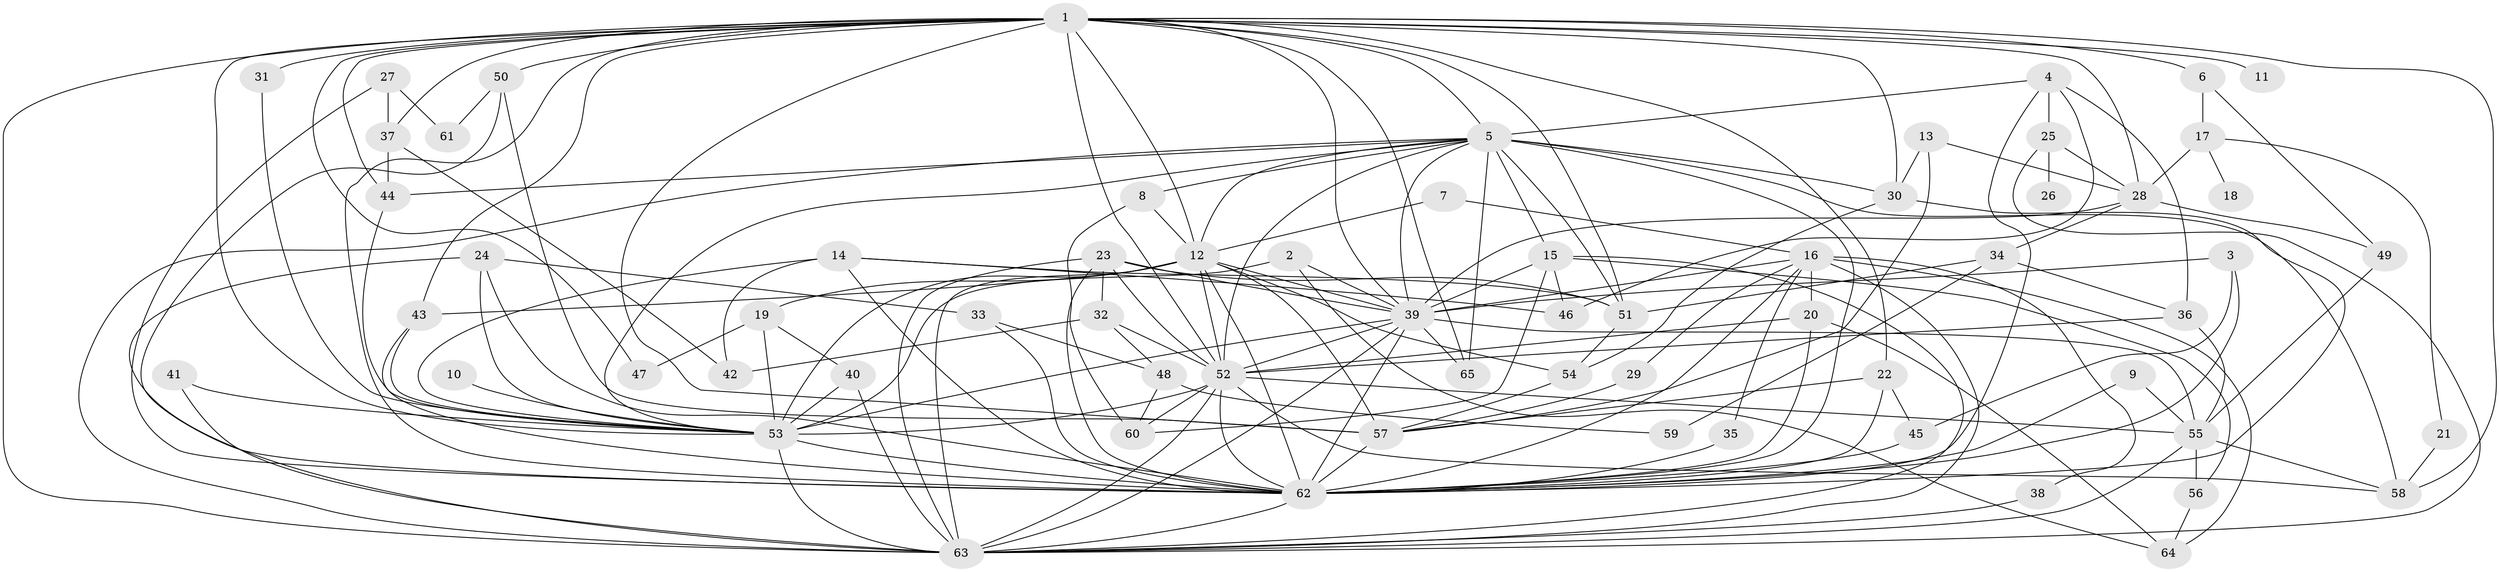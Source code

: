 // original degree distribution, {26: 0.007751937984496124, 21: 0.007751937984496124, 22: 0.023255813953488372, 25: 0.007751937984496124, 20: 0.007751937984496124, 18: 0.007751937984496124, 17: 0.007751937984496124, 14: 0.007751937984496124, 4: 0.14728682170542637, 6: 0.015503875968992248, 3: 0.16279069767441862, 9: 0.015503875968992248, 5: 0.05426356589147287, 10: 0.007751937984496124, 7: 0.007751937984496124, 2: 0.5038759689922481, 8: 0.007751937984496124}
// Generated by graph-tools (version 1.1) at 2025/01/03/09/25 03:01:28]
// undirected, 65 vertices, 171 edges
graph export_dot {
graph [start="1"]
  node [color=gray90,style=filled];
  1;
  2;
  3;
  4;
  5;
  6;
  7;
  8;
  9;
  10;
  11;
  12;
  13;
  14;
  15;
  16;
  17;
  18;
  19;
  20;
  21;
  22;
  23;
  24;
  25;
  26;
  27;
  28;
  29;
  30;
  31;
  32;
  33;
  34;
  35;
  36;
  37;
  38;
  39;
  40;
  41;
  42;
  43;
  44;
  45;
  46;
  47;
  48;
  49;
  50;
  51;
  52;
  53;
  54;
  55;
  56;
  57;
  58;
  59;
  60;
  61;
  62;
  63;
  64;
  65;
  1 -- 5 [weight=2.0];
  1 -- 6 [weight=3.0];
  1 -- 11 [weight=1.0];
  1 -- 12 [weight=3.0];
  1 -- 22 [weight=1.0];
  1 -- 28 [weight=1.0];
  1 -- 30 [weight=1.0];
  1 -- 31 [weight=1.0];
  1 -- 37 [weight=2.0];
  1 -- 39 [weight=2.0];
  1 -- 43 [weight=1.0];
  1 -- 44 [weight=1.0];
  1 -- 47 [weight=1.0];
  1 -- 50 [weight=1.0];
  1 -- 51 [weight=1.0];
  1 -- 52 [weight=2.0];
  1 -- 53 [weight=2.0];
  1 -- 57 [weight=1.0];
  1 -- 58 [weight=1.0];
  1 -- 62 [weight=4.0];
  1 -- 63 [weight=3.0];
  1 -- 65 [weight=1.0];
  2 -- 39 [weight=1.0];
  2 -- 53 [weight=1.0];
  2 -- 64 [weight=1.0];
  3 -- 39 [weight=1.0];
  3 -- 45 [weight=1.0];
  3 -- 62 [weight=1.0];
  4 -- 5 [weight=1.0];
  4 -- 25 [weight=1.0];
  4 -- 36 [weight=1.0];
  4 -- 46 [weight=1.0];
  4 -- 62 [weight=1.0];
  5 -- 8 [weight=1.0];
  5 -- 12 [weight=1.0];
  5 -- 15 [weight=1.0];
  5 -- 30 [weight=2.0];
  5 -- 39 [weight=1.0];
  5 -- 44 [weight=1.0];
  5 -- 51 [weight=1.0];
  5 -- 52 [weight=2.0];
  5 -- 53 [weight=1.0];
  5 -- 58 [weight=1.0];
  5 -- 62 [weight=3.0];
  5 -- 63 [weight=1.0];
  5 -- 65 [weight=2.0];
  6 -- 17 [weight=1.0];
  6 -- 49 [weight=1.0];
  7 -- 12 [weight=1.0];
  7 -- 16 [weight=1.0];
  8 -- 12 [weight=1.0];
  8 -- 60 [weight=1.0];
  9 -- 55 [weight=1.0];
  9 -- 62 [weight=1.0];
  10 -- 53 [weight=1.0];
  12 -- 19 [weight=1.0];
  12 -- 39 [weight=2.0];
  12 -- 43 [weight=1.0];
  12 -- 52 [weight=1.0];
  12 -- 53 [weight=2.0];
  12 -- 54 [weight=1.0];
  12 -- 57 [weight=1.0];
  12 -- 62 [weight=2.0];
  12 -- 63 [weight=1.0];
  13 -- 28 [weight=1.0];
  13 -- 30 [weight=1.0];
  13 -- 57 [weight=1.0];
  14 -- 42 [weight=1.0];
  14 -- 46 [weight=1.0];
  14 -- 51 [weight=1.0];
  14 -- 53 [weight=1.0];
  14 -- 62 [weight=1.0];
  15 -- 39 [weight=1.0];
  15 -- 46 [weight=1.0];
  15 -- 56 [weight=1.0];
  15 -- 60 [weight=1.0];
  15 -- 63 [weight=1.0];
  16 -- 20 [weight=1.0];
  16 -- 29 [weight=1.0];
  16 -- 35 [weight=1.0];
  16 -- 38 [weight=1.0];
  16 -- 39 [weight=1.0];
  16 -- 62 [weight=2.0];
  16 -- 63 [weight=1.0];
  16 -- 64 [weight=1.0];
  17 -- 18 [weight=1.0];
  17 -- 21 [weight=1.0];
  17 -- 28 [weight=2.0];
  19 -- 40 [weight=1.0];
  19 -- 47 [weight=1.0];
  19 -- 53 [weight=2.0];
  20 -- 52 [weight=1.0];
  20 -- 62 [weight=1.0];
  20 -- 64 [weight=1.0];
  21 -- 58 [weight=1.0];
  22 -- 45 [weight=1.0];
  22 -- 57 [weight=1.0];
  22 -- 62 [weight=1.0];
  23 -- 32 [weight=1.0];
  23 -- 39 [weight=1.0];
  23 -- 51 [weight=2.0];
  23 -- 52 [weight=1.0];
  23 -- 62 [weight=2.0];
  23 -- 63 [weight=1.0];
  24 -- 33 [weight=1.0];
  24 -- 53 [weight=1.0];
  24 -- 62 [weight=1.0];
  24 -- 63 [weight=1.0];
  25 -- 26 [weight=1.0];
  25 -- 28 [weight=1.0];
  25 -- 63 [weight=1.0];
  27 -- 37 [weight=1.0];
  27 -- 61 [weight=1.0];
  27 -- 62 [weight=1.0];
  28 -- 34 [weight=1.0];
  28 -- 39 [weight=2.0];
  28 -- 49 [weight=1.0];
  29 -- 57 [weight=1.0];
  30 -- 54 [weight=1.0];
  30 -- 62 [weight=1.0];
  31 -- 53 [weight=1.0];
  32 -- 42 [weight=1.0];
  32 -- 48 [weight=1.0];
  32 -- 52 [weight=1.0];
  33 -- 48 [weight=1.0];
  33 -- 62 [weight=2.0];
  34 -- 36 [weight=1.0];
  34 -- 51 [weight=1.0];
  34 -- 59 [weight=1.0];
  35 -- 62 [weight=1.0];
  36 -- 52 [weight=1.0];
  36 -- 55 [weight=1.0];
  37 -- 42 [weight=1.0];
  37 -- 44 [weight=1.0];
  38 -- 63 [weight=1.0];
  39 -- 52 [weight=3.0];
  39 -- 53 [weight=1.0];
  39 -- 55 [weight=1.0];
  39 -- 62 [weight=3.0];
  39 -- 63 [weight=1.0];
  39 -- 65 [weight=1.0];
  40 -- 53 [weight=2.0];
  40 -- 63 [weight=1.0];
  41 -- 53 [weight=2.0];
  41 -- 63 [weight=1.0];
  43 -- 53 [weight=1.0];
  43 -- 62 [weight=1.0];
  44 -- 53 [weight=1.0];
  45 -- 62 [weight=1.0];
  48 -- 59 [weight=1.0];
  48 -- 60 [weight=1.0];
  49 -- 55 [weight=2.0];
  50 -- 57 [weight=1.0];
  50 -- 61 [weight=1.0];
  50 -- 62 [weight=1.0];
  51 -- 54 [weight=1.0];
  52 -- 53 [weight=1.0];
  52 -- 55 [weight=1.0];
  52 -- 58 [weight=1.0];
  52 -- 60 [weight=1.0];
  52 -- 62 [weight=2.0];
  52 -- 63 [weight=1.0];
  53 -- 62 [weight=2.0];
  53 -- 63 [weight=3.0];
  54 -- 57 [weight=1.0];
  55 -- 56 [weight=1.0];
  55 -- 58 [weight=1.0];
  55 -- 63 [weight=2.0];
  56 -- 64 [weight=1.0];
  57 -- 62 [weight=2.0];
  62 -- 63 [weight=2.0];
}
